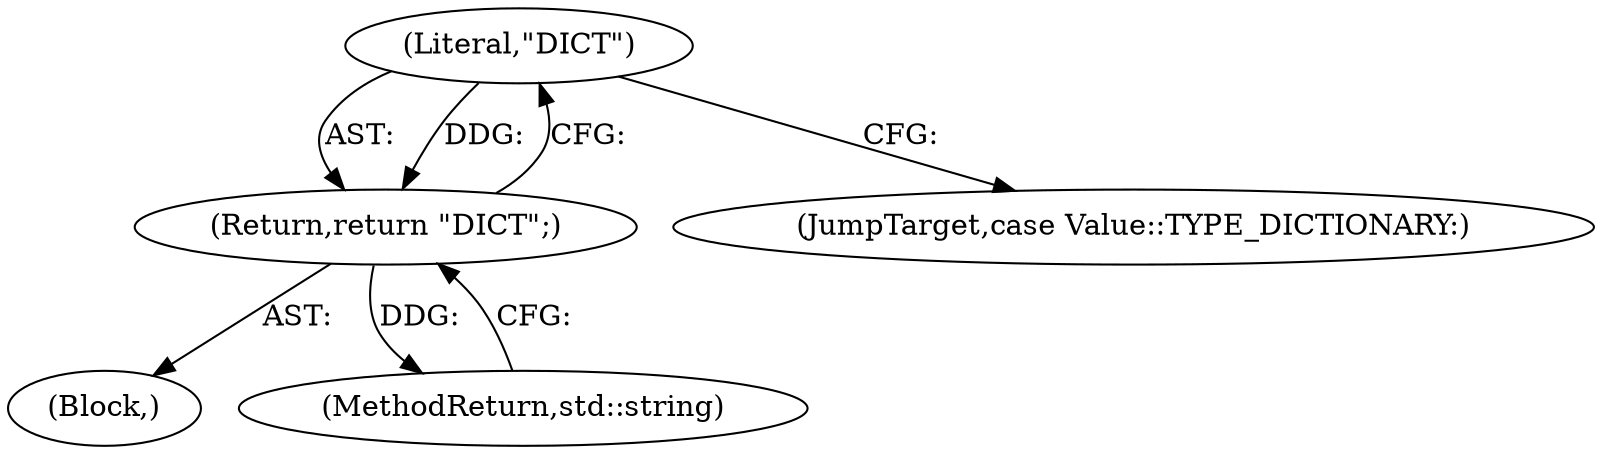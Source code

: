 digraph "1_Chrome_4ab22cfc619ee8ff17a8c50e289ec3b30731ceba_15@del" {
"1000126" [label="(Literal,\"DICT\")"];
"1000125" [label="(Return,return \"DICT\";)"];
"1000105" [label="(Block,)"];
"1000125" [label="(Return,return \"DICT\";)"];
"1000126" [label="(Literal,\"DICT\")"];
"1000133" [label="(MethodReturn,std::string)"];
"1000124" [label="(JumpTarget,case Value::TYPE_DICTIONARY:)"];
"1000126" -> "1000125"  [label="AST: "];
"1000126" -> "1000124"  [label="CFG: "];
"1000125" -> "1000126"  [label="CFG: "];
"1000126" -> "1000125"  [label="DDG: "];
"1000125" -> "1000105"  [label="AST: "];
"1000133" -> "1000125"  [label="CFG: "];
"1000125" -> "1000133"  [label="DDG: "];
}
